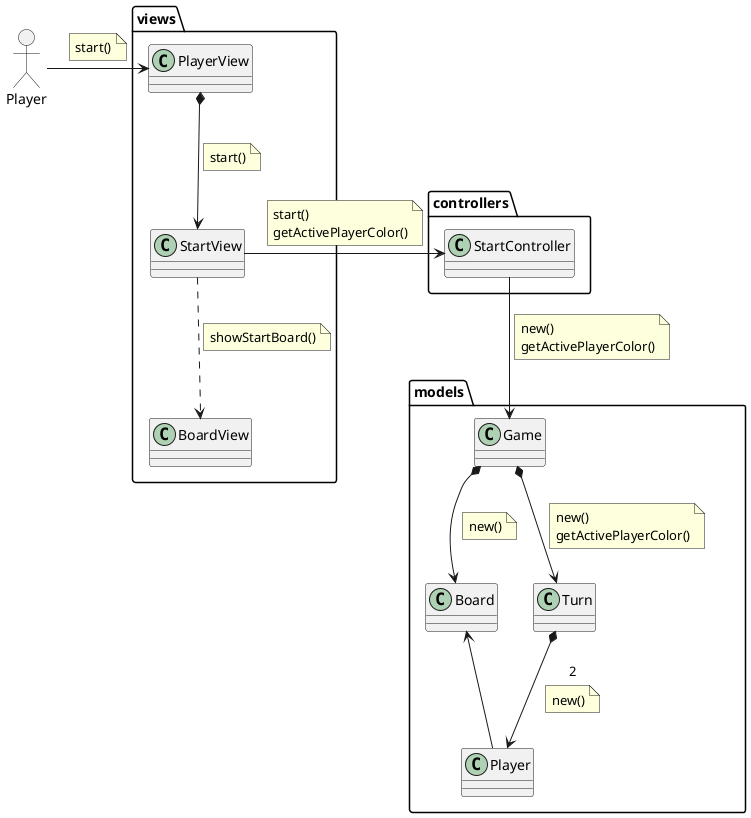 @startuml
allow_mixing
actor :Player: as Player
package models { }
package views { }
package controllers { }
Player -> views.PlayerView
note on link
start()
end note

class views.PlayerView
class views.StartView
class views.BoardView
views.PlayerView *--> views.StartView
note on link
start()
end note
views.StartView ..> views.BoardView
note on link
showStartBoard()
end note

views.StartView -> controllers.StartController
note on link
start()
getActivePlayerColor()
end note
class controllers.StartController
controllers.StartController --> models.Game
note on link
new()
getActivePlayerColor()
end note

class models.Board
class models.Player
class models.Turn
class models.Game
models.Game *--> models.Board
note on link
new()
end note
models.Game *--> models.Turn
note on link
new()
getActivePlayerColor()
end note
models.Turn *--> models.Player : 2
note on link
new()
end note
models.Player -up-> models.Board
@enduml